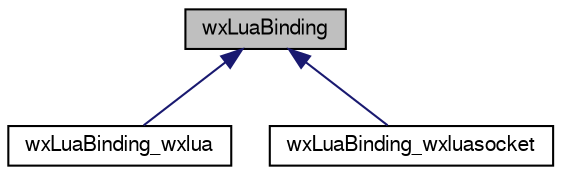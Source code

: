 digraph G
{
  edge [fontname="FreeSans",fontsize="10",labelfontname="FreeSans",labelfontsize="10"];
  node [fontname="FreeSans",fontsize="10",shape=record];
  Node1 [label="wxLuaBinding",height=0.2,width=0.4,color="black", fillcolor="grey75", style="filled" fontcolor="black"];
  Node1 -> Node2 [dir=back,color="midnightblue",fontsize="10",style="solid",fontname="FreeSans"];
  Node2 [label="wxLuaBinding_wxlua",height=0.2,width=0.4,color="black", fillcolor="white", style="filled",URL="$classwxLuaBinding__wxlua.html"];
  Node1 -> Node3 [dir=back,color="midnightblue",fontsize="10",style="solid",fontname="FreeSans"];
  Node3 [label="wxLuaBinding_wxluasocket",height=0.2,width=0.4,color="black", fillcolor="white", style="filled",URL="$classwxLuaBinding__wxluasocket.html"];
}
